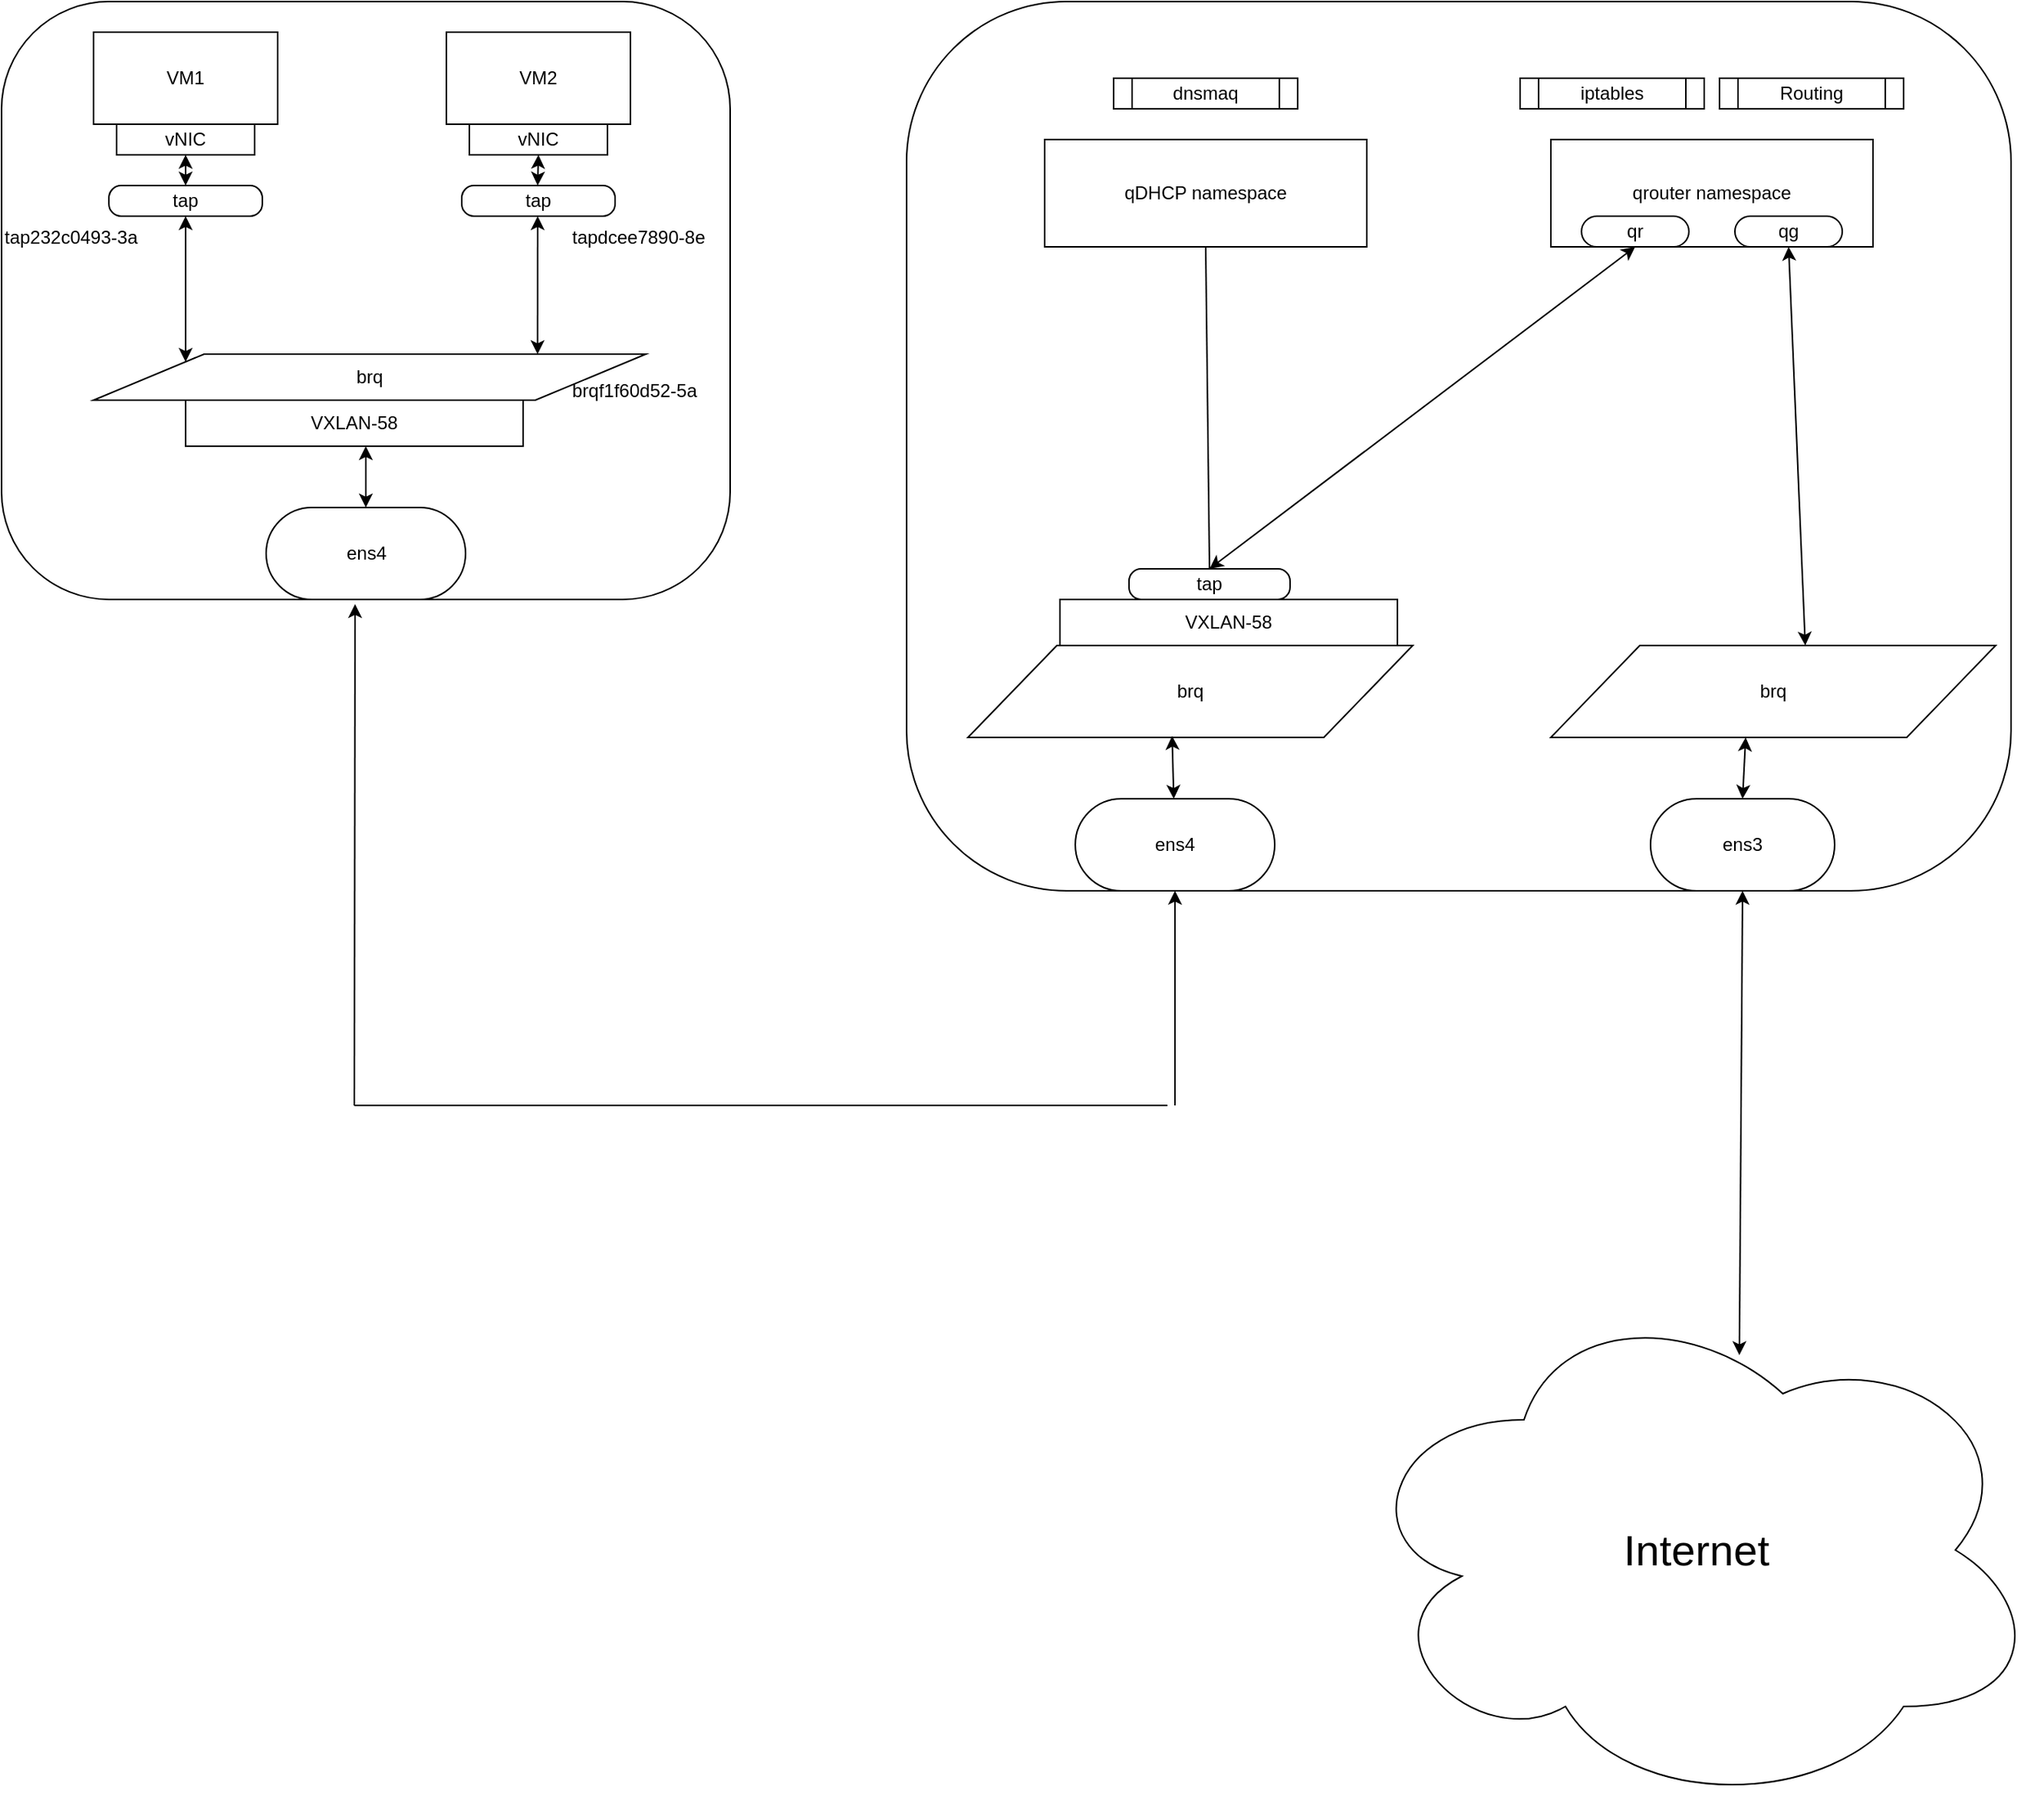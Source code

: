 <mxfile version="12.7.6" type="github">
  <diagram id="Tl7WLSA5fmz6yIn5-NpD" name="Page-1">
    <mxGraphModel dx="1355" dy="776" grid="1" gridSize="10" guides="1" tooltips="1" connect="1" arrows="1" fold="1" page="1" pageScale="1" pageWidth="850" pageHeight="1100" math="0" shadow="0">
      <root>
        <mxCell id="0" />
        <mxCell id="1" parent="0" />
        <mxCell id="c-7yz3GXWW5uUvkXuUAu-1" value="" style="rounded=1;whiteSpace=wrap;html=1;arcSize=18;" vertex="1" parent="1">
          <mxGeometry x="260" y="80" width="475" height="390" as="geometry" />
        </mxCell>
        <mxCell id="c-7yz3GXWW5uUvkXuUAu-2" value="VM1" style="rounded=0;whiteSpace=wrap;html=1;" vertex="1" parent="1">
          <mxGeometry x="320" y="100" width="120" height="60" as="geometry" />
        </mxCell>
        <mxCell id="c-7yz3GXWW5uUvkXuUAu-3" value="VM2" style="rounded=0;whiteSpace=wrap;html=1;" vertex="1" parent="1">
          <mxGeometry x="550" y="100" width="120" height="60" as="geometry" />
        </mxCell>
        <mxCell id="c-7yz3GXWW5uUvkXuUAu-4" value="" style="endArrow=classic;startArrow=classic;html=1;exitX=0.5;exitY=0;exitDx=0;exitDy=0;" edge="1" parent="1" source="c-7yz3GXWW5uUvkXuUAu-6" target="c-7yz3GXWW5uUvkXuUAu-5">
          <mxGeometry width="50" height="50" relative="1" as="geometry">
            <mxPoint x="400" y="330" as="sourcePoint" />
            <mxPoint x="450" y="280" as="targetPoint" />
          </mxGeometry>
        </mxCell>
        <mxCell id="c-7yz3GXWW5uUvkXuUAu-5" value="&lt;div&gt;vNIC&lt;/div&gt;" style="rounded=0;whiteSpace=wrap;html=1;" vertex="1" parent="1">
          <mxGeometry x="335" y="160" width="90" height="20" as="geometry" />
        </mxCell>
        <mxCell id="c-7yz3GXWW5uUvkXuUAu-6" value="tap" style="rounded=1;whiteSpace=wrap;html=1;arcSize=40;" vertex="1" parent="1">
          <mxGeometry x="330" y="200" width="100" height="20" as="geometry" />
        </mxCell>
        <mxCell id="c-7yz3GXWW5uUvkXuUAu-9" value="&lt;div&gt;vNIC&lt;/div&gt;" style="rounded=0;whiteSpace=wrap;html=1;" vertex="1" parent="1">
          <mxGeometry x="565" y="160" width="90" height="20" as="geometry" />
        </mxCell>
        <mxCell id="c-7yz3GXWW5uUvkXuUAu-11" value="tap" style="rounded=1;whiteSpace=wrap;html=1;arcSize=40;" vertex="1" parent="1">
          <mxGeometry x="560" y="200" width="100" height="20" as="geometry" />
        </mxCell>
        <mxCell id="c-7yz3GXWW5uUvkXuUAu-12" value="" style="endArrow=classic;startArrow=classic;html=1;exitX=0.5;exitY=0;exitDx=0;exitDy=0;entryX=0.5;entryY=1;entryDx=0;entryDy=0;" edge="1" parent="1" target="c-7yz3GXWW5uUvkXuUAu-9">
          <mxGeometry width="50" height="50" relative="1" as="geometry">
            <mxPoint x="609.5" y="200" as="sourcePoint" />
            <mxPoint x="609.5" y="30" as="targetPoint" />
          </mxGeometry>
        </mxCell>
        <mxCell id="c-7yz3GXWW5uUvkXuUAu-15" value="brq" style="shape=parallelogram;perimeter=parallelogramPerimeter;whiteSpace=wrap;html=1;" vertex="1" parent="1">
          <mxGeometry x="320" y="310" width="360" height="30" as="geometry" />
        </mxCell>
        <mxCell id="c-7yz3GXWW5uUvkXuUAu-16" value="brqf1f60d52-5a" style="text;html=1;" vertex="1" parent="1">
          <mxGeometry x="630" y="320" width="120" height="30" as="geometry" />
        </mxCell>
        <mxCell id="c-7yz3GXWW5uUvkXuUAu-17" value="" style="endArrow=classic;startArrow=classic;html=1;exitX=0;exitY=0;exitDx=0;exitDy=0;entryX=0.5;entryY=1;entryDx=0;entryDy=0;" edge="1" parent="1" source="c-7yz3GXWW5uUvkXuUAu-15" target="c-7yz3GXWW5uUvkXuUAu-6">
          <mxGeometry width="50" height="50" relative="1" as="geometry">
            <mxPoint x="400" y="330" as="sourcePoint" />
            <mxPoint x="450" y="280" as="targetPoint" />
          </mxGeometry>
        </mxCell>
        <mxCell id="c-7yz3GXWW5uUvkXuUAu-18" value="" style="endArrow=classic;startArrow=classic;html=1;entryX=0.5;entryY=1;entryDx=0;entryDy=0;exitX=0.804;exitY=0;exitDx=0;exitDy=0;exitPerimeter=0;" edge="1" parent="1" source="c-7yz3GXWW5uUvkXuUAu-15">
          <mxGeometry width="50" height="50" relative="1" as="geometry">
            <mxPoint x="610" y="260" as="sourcePoint" />
            <mxPoint x="609.5" y="220" as="targetPoint" />
          </mxGeometry>
        </mxCell>
        <mxCell id="c-7yz3GXWW5uUvkXuUAu-19" value="tapdcee7890-8e" style="text;html=1;" vertex="1" parent="1">
          <mxGeometry x="630" y="220" width="120" height="30" as="geometry" />
        </mxCell>
        <mxCell id="c-7yz3GXWW5uUvkXuUAu-20" value="tap232c0493-3a" style="text;html=1;" vertex="1" parent="1">
          <mxGeometry x="260" y="220" width="120" height="30" as="geometry" />
        </mxCell>
        <mxCell id="c-7yz3GXWW5uUvkXuUAu-22" value="VXLAN-58" style="rounded=0;whiteSpace=wrap;html=1;" vertex="1" parent="1">
          <mxGeometry x="380" y="340" width="220" height="30" as="geometry" />
        </mxCell>
        <mxCell id="c-7yz3GXWW5uUvkXuUAu-24" value="" style="rounded=1;whiteSpace=wrap;html=1;arcSize=18;" vertex="1" parent="1">
          <mxGeometry x="850" y="80" width="720" height="580" as="geometry" />
        </mxCell>
        <mxCell id="c-7yz3GXWW5uUvkXuUAu-26" value="&lt;div&gt;qDHCP namespace&lt;/div&gt;" style="rounded=0;whiteSpace=wrap;html=1;" vertex="1" parent="1">
          <mxGeometry x="940" y="170" width="210" height="70" as="geometry" />
        </mxCell>
        <mxCell id="c-7yz3GXWW5uUvkXuUAu-27" value="&lt;div&gt;qrouter namespace&lt;/div&gt;" style="rounded=0;whiteSpace=wrap;html=1;" vertex="1" parent="1">
          <mxGeometry x="1270" y="170" width="210" height="70" as="geometry" />
        </mxCell>
        <mxCell id="c-7yz3GXWW5uUvkXuUAu-28" value="dnsmaq" style="shape=process;whiteSpace=wrap;html=1;backgroundOutline=1;" vertex="1" parent="1">
          <mxGeometry x="985" y="130" width="120" height="20" as="geometry" />
        </mxCell>
        <mxCell id="c-7yz3GXWW5uUvkXuUAu-29" value="iptables" style="shape=process;whiteSpace=wrap;html=1;backgroundOutline=1;" vertex="1" parent="1">
          <mxGeometry x="1250" y="130" width="120" height="20" as="geometry" />
        </mxCell>
        <mxCell id="c-7yz3GXWW5uUvkXuUAu-30" value="Routing" style="shape=process;whiteSpace=wrap;html=1;backgroundOutline=1;" vertex="1" parent="1">
          <mxGeometry x="1380" y="130" width="120" height="20" as="geometry" />
        </mxCell>
        <mxCell id="c-7yz3GXWW5uUvkXuUAu-31" value="qr" style="rounded=1;whiteSpace=wrap;html=1;arcSize=50;" vertex="1" parent="1">
          <mxGeometry x="1290" y="220" width="70" height="20" as="geometry" />
        </mxCell>
        <mxCell id="c-7yz3GXWW5uUvkXuUAu-33" value="qg" style="rounded=1;whiteSpace=wrap;html=1;arcSize=50;" vertex="1" parent="1">
          <mxGeometry x="1390" y="220" width="70" height="20" as="geometry" />
        </mxCell>
        <mxCell id="c-7yz3GXWW5uUvkXuUAu-34" value="brq" style="shape=parallelogram;perimeter=parallelogramPerimeter;whiteSpace=wrap;html=1;" vertex="1" parent="1">
          <mxGeometry x="1270" y="500" width="290" height="60" as="geometry" />
        </mxCell>
        <mxCell id="c-7yz3GXWW5uUvkXuUAu-35" value="ens3" style="rounded=1;whiteSpace=wrap;html=1;arcSize=50;" vertex="1" parent="1">
          <mxGeometry x="1335" y="600" width="120" height="60" as="geometry" />
        </mxCell>
        <mxCell id="c-7yz3GXWW5uUvkXuUAu-36" value="" style="endArrow=classic;startArrow=classic;html=1;exitX=0.5;exitY=0;exitDx=0;exitDy=0;entryX=0.438;entryY=1;entryDx=0;entryDy=0;entryPerimeter=0;" edge="1" parent="1" source="c-7yz3GXWW5uUvkXuUAu-35" target="c-7yz3GXWW5uUvkXuUAu-34">
          <mxGeometry width="50" height="50" relative="1" as="geometry">
            <mxPoint x="1290" y="370" as="sourcePoint" />
            <mxPoint x="1360" y="580" as="targetPoint" />
          </mxGeometry>
        </mxCell>
        <mxCell id="c-7yz3GXWW5uUvkXuUAu-37" value="" style="endArrow=classic;startArrow=classic;html=1;entryX=0.5;entryY=1;entryDx=0;entryDy=0;exitX=0.562;exitY=0.126;exitDx=0;exitDy=0;exitPerimeter=0;" edge="1" parent="1" source="c-7yz3GXWW5uUvkXuUAu-38" target="c-7yz3GXWW5uUvkXuUAu-35">
          <mxGeometry width="50" height="50" relative="1" as="geometry">
            <mxPoint x="1360" y="960" as="sourcePoint" />
            <mxPoint x="1395" y="850" as="targetPoint" />
          </mxGeometry>
        </mxCell>
        <mxCell id="c-7yz3GXWW5uUvkXuUAu-38" value="&lt;font style=&quot;font-size: 28px&quot;&gt;Internet&lt;/font&gt;" style="ellipse;shape=cloud;whiteSpace=wrap;html=1;" vertex="1" parent="1">
          <mxGeometry x="1140" y="920" width="450" height="340" as="geometry" />
        </mxCell>
        <mxCell id="c-7yz3GXWW5uUvkXuUAu-39" value="ens4" style="rounded=1;whiteSpace=wrap;html=1;arcSize=50;" vertex="1" parent="1">
          <mxGeometry x="432.5" y="410" width="130" height="60" as="geometry" />
        </mxCell>
        <mxCell id="c-7yz3GXWW5uUvkXuUAu-40" value="" style="endArrow=classic;startArrow=classic;html=1;entryX=0.534;entryY=1;entryDx=0;entryDy=0;exitX=0.5;exitY=0;exitDx=0;exitDy=0;entryPerimeter=0;" edge="1" parent="1" source="c-7yz3GXWW5uUvkXuUAu-39" target="c-7yz3GXWW5uUvkXuUAu-22">
          <mxGeometry width="50" height="50" relative="1" as="geometry">
            <mxPoint x="650" y="660" as="sourcePoint" />
            <mxPoint x="700" y="610" as="targetPoint" />
          </mxGeometry>
        </mxCell>
        <mxCell id="c-7yz3GXWW5uUvkXuUAu-41" value="ens4" style="rounded=1;whiteSpace=wrap;html=1;arcSize=50;" vertex="1" parent="1">
          <mxGeometry x="960" y="600" width="130" height="60" as="geometry" />
        </mxCell>
        <mxCell id="c-7yz3GXWW5uUvkXuUAu-43" value="" style="endArrow=classic;html=1;entryX=0.446;entryY=1.05;entryDx=0;entryDy=0;entryPerimeter=0;" edge="1" parent="1" target="c-7yz3GXWW5uUvkXuUAu-39">
          <mxGeometry width="50" height="50" relative="1" as="geometry">
            <mxPoint x="490" y="800" as="sourcePoint" />
            <mxPoint x="700" y="550" as="targetPoint" />
          </mxGeometry>
        </mxCell>
        <mxCell id="c-7yz3GXWW5uUvkXuUAu-44" value="" style="endArrow=none;html=1;" edge="1" parent="1">
          <mxGeometry width="50" height="50" relative="1" as="geometry">
            <mxPoint x="490" y="800" as="sourcePoint" />
            <mxPoint x="1020" y="800" as="targetPoint" />
          </mxGeometry>
        </mxCell>
        <mxCell id="c-7yz3GXWW5uUvkXuUAu-45" value="" style="endArrow=classic;html=1;entryX=0.5;entryY=1;entryDx=0;entryDy=0;" edge="1" parent="1" target="c-7yz3GXWW5uUvkXuUAu-41">
          <mxGeometry width="50" height="50" relative="1" as="geometry">
            <mxPoint x="1025" y="800" as="sourcePoint" />
            <mxPoint x="700" y="550" as="targetPoint" />
          </mxGeometry>
        </mxCell>
        <mxCell id="c-7yz3GXWW5uUvkXuUAu-47" value="brq" style="shape=parallelogram;perimeter=parallelogramPerimeter;whiteSpace=wrap;html=1;" vertex="1" parent="1">
          <mxGeometry x="890" y="500" width="290" height="60" as="geometry" />
        </mxCell>
        <mxCell id="c-7yz3GXWW5uUvkXuUAu-49" value="" style="endArrow=classic;startArrow=classic;html=1;entryX=0.459;entryY=0.983;entryDx=0;entryDy=0;entryPerimeter=0;" edge="1" parent="1" source="c-7yz3GXWW5uUvkXuUAu-41" target="c-7yz3GXWW5uUvkXuUAu-47">
          <mxGeometry width="50" height="50" relative="1" as="geometry">
            <mxPoint x="1020" y="600" as="sourcePoint" />
            <mxPoint x="1070" y="550" as="targetPoint" />
          </mxGeometry>
        </mxCell>
        <mxCell id="c-7yz3GXWW5uUvkXuUAu-50" value="VXLAN-58" style="rounded=0;whiteSpace=wrap;html=1;" vertex="1" parent="1">
          <mxGeometry x="950" y="470" width="220" height="30" as="geometry" />
        </mxCell>
        <mxCell id="c-7yz3GXWW5uUvkXuUAu-52" value="tap" style="rounded=1;whiteSpace=wrap;html=1;arcSize=40;" vertex="1" parent="1">
          <mxGeometry x="995" y="450" width="105" height="20" as="geometry" />
        </mxCell>
        <mxCell id="c-7yz3GXWW5uUvkXuUAu-53" value="" style="endArrow=classic;startArrow=classic;html=1;entryX=0.5;entryY=1;entryDx=0;entryDy=0;exitX=0.5;exitY=0;exitDx=0;exitDy=0;" edge="1" parent="1" source="c-7yz3GXWW5uUvkXuUAu-52" target="c-7yz3GXWW5uUvkXuUAu-31">
          <mxGeometry width="50" height="50" relative="1" as="geometry">
            <mxPoint x="1000" y="480" as="sourcePoint" />
            <mxPoint x="1050" y="430" as="targetPoint" />
          </mxGeometry>
        </mxCell>
        <mxCell id="c-7yz3GXWW5uUvkXuUAu-55" value="" style="endArrow=classic;startArrow=classic;html=1;entryX=0.5;entryY=1;entryDx=0;entryDy=0;exitX=0.572;exitY=0;exitDx=0;exitDy=0;exitPerimeter=0;" edge="1" parent="1" source="c-7yz3GXWW5uUvkXuUAu-34" target="c-7yz3GXWW5uUvkXuUAu-33">
          <mxGeometry width="50" height="50" relative="1" as="geometry">
            <mxPoint x="1000" y="480" as="sourcePoint" />
            <mxPoint x="1050" y="430" as="targetPoint" />
          </mxGeometry>
        </mxCell>
        <mxCell id="c-7yz3GXWW5uUvkXuUAu-56" value="" style="endArrow=none;html=1;entryX=0.5;entryY=1;entryDx=0;entryDy=0;exitX=0.5;exitY=0;exitDx=0;exitDy=0;" edge="1" parent="1" source="c-7yz3GXWW5uUvkXuUAu-52" target="c-7yz3GXWW5uUvkXuUAu-26">
          <mxGeometry width="50" height="50" relative="1" as="geometry">
            <mxPoint x="1000" y="480" as="sourcePoint" />
            <mxPoint x="1050" y="430" as="targetPoint" />
          </mxGeometry>
        </mxCell>
      </root>
    </mxGraphModel>
  </diagram>
</mxfile>
